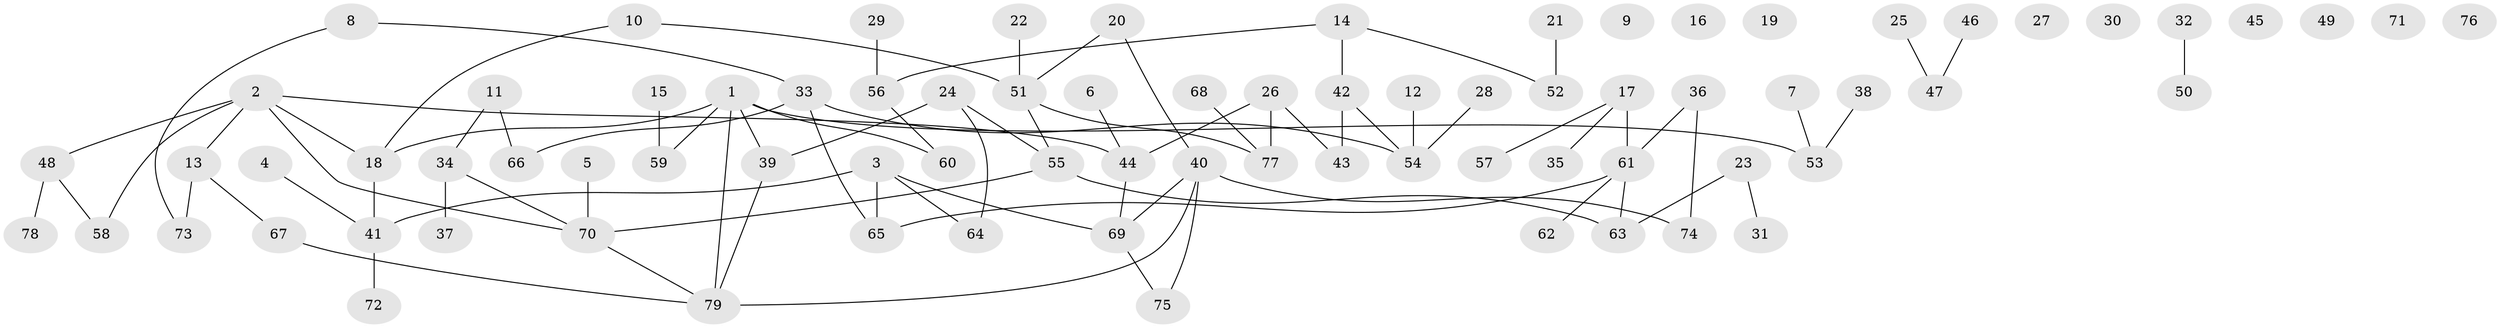 // coarse degree distribution, {6: 0.02564102564102564, 7: 0.02564102564102564, 4: 0.10256410256410256, 3: 0.05128205128205128, 1: 0.3333333333333333, 5: 0.10256410256410256, 0: 0.2564102564102564, 10: 0.02564102564102564, 2: 0.07692307692307693}
// Generated by graph-tools (version 1.1) at 2025/16/03/04/25 18:16:35]
// undirected, 79 vertices, 85 edges
graph export_dot {
graph [start="1"]
  node [color=gray90,style=filled];
  1;
  2;
  3;
  4;
  5;
  6;
  7;
  8;
  9;
  10;
  11;
  12;
  13;
  14;
  15;
  16;
  17;
  18;
  19;
  20;
  21;
  22;
  23;
  24;
  25;
  26;
  27;
  28;
  29;
  30;
  31;
  32;
  33;
  34;
  35;
  36;
  37;
  38;
  39;
  40;
  41;
  42;
  43;
  44;
  45;
  46;
  47;
  48;
  49;
  50;
  51;
  52;
  53;
  54;
  55;
  56;
  57;
  58;
  59;
  60;
  61;
  62;
  63;
  64;
  65;
  66;
  67;
  68;
  69;
  70;
  71;
  72;
  73;
  74;
  75;
  76;
  77;
  78;
  79;
  1 -- 18;
  1 -- 39;
  1 -- 53;
  1 -- 59;
  1 -- 60;
  1 -- 79;
  2 -- 13;
  2 -- 18;
  2 -- 44;
  2 -- 48;
  2 -- 58;
  2 -- 70;
  3 -- 41;
  3 -- 64;
  3 -- 65;
  3 -- 69;
  4 -- 41;
  5 -- 70;
  6 -- 44;
  7 -- 53;
  8 -- 33;
  8 -- 73;
  10 -- 18;
  10 -- 51;
  11 -- 34;
  11 -- 66;
  12 -- 54;
  13 -- 67;
  13 -- 73;
  14 -- 42;
  14 -- 52;
  14 -- 56;
  15 -- 59;
  17 -- 35;
  17 -- 57;
  17 -- 61;
  18 -- 41;
  20 -- 40;
  20 -- 51;
  21 -- 52;
  22 -- 51;
  23 -- 31;
  23 -- 63;
  24 -- 39;
  24 -- 55;
  24 -- 64;
  25 -- 47;
  26 -- 43;
  26 -- 44;
  26 -- 77;
  28 -- 54;
  29 -- 56;
  32 -- 50;
  33 -- 54;
  33 -- 65;
  33 -- 66;
  34 -- 37;
  34 -- 70;
  36 -- 61;
  36 -- 74;
  38 -- 53;
  39 -- 79;
  40 -- 69;
  40 -- 74;
  40 -- 75;
  40 -- 79;
  41 -- 72;
  42 -- 43;
  42 -- 54;
  44 -- 69;
  46 -- 47;
  48 -- 58;
  48 -- 78;
  51 -- 55;
  51 -- 77;
  55 -- 63;
  55 -- 70;
  56 -- 60;
  61 -- 62;
  61 -- 63;
  61 -- 65;
  67 -- 79;
  68 -- 77;
  69 -- 75;
  70 -- 79;
}
